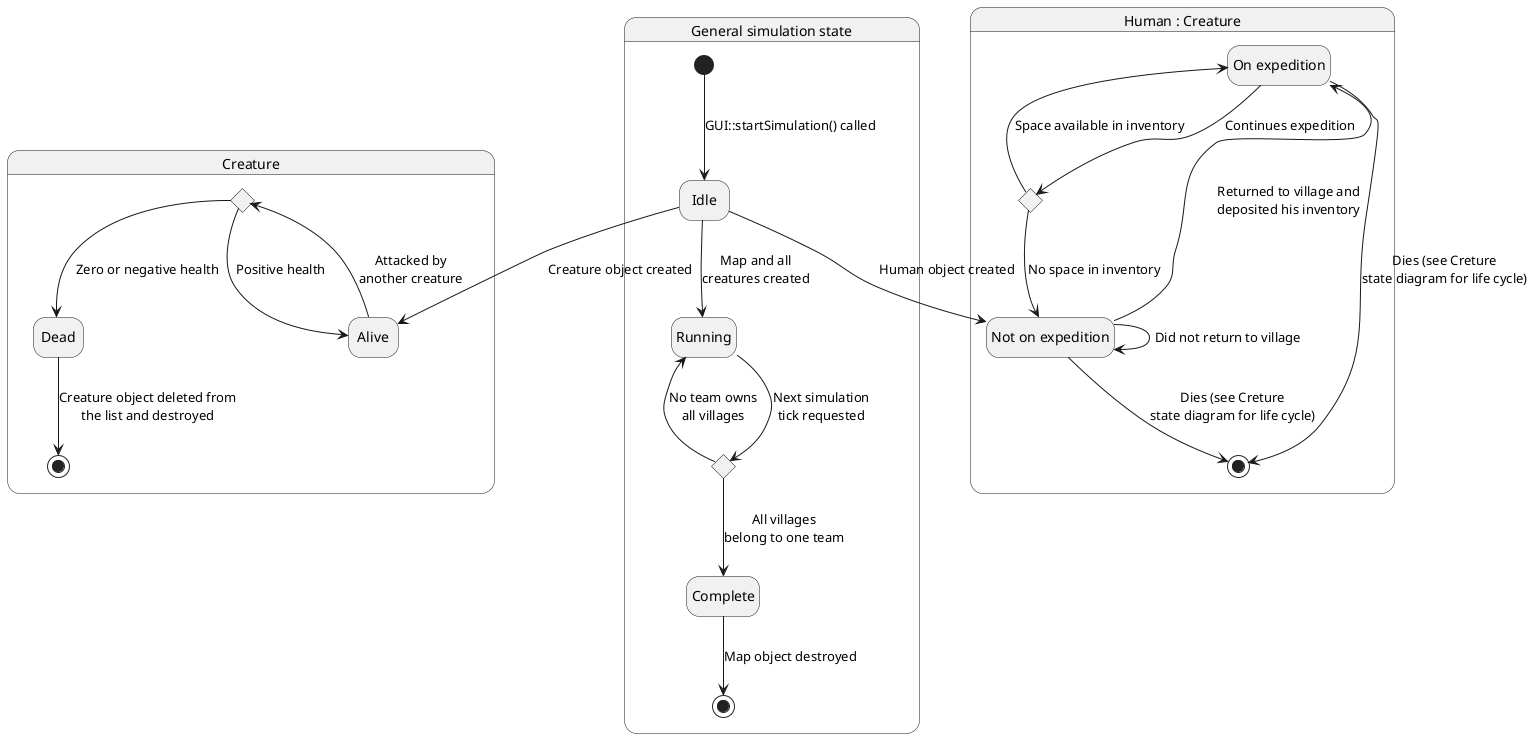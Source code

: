 @startuml
hide empty description
state "General simulation state" as genss {
    state nexttick <<choice>>
    [*] --> Idle: GUI::startSimulation() called
    Idle --> Running: Map and all\ncreatures created
    Running -> nexttick: Next simulation\ntick requested
    nexttick --> Running: No team owns\nall villages
    nexttick --> Complete: All villages\nbelong to one team
    Complete --> [*]: Map object destroyed
}

state Creature {
    state attacked <<choice>>
    Idle --> Alive: Creature object created
    Alive --> attacked: Attacked by\nanother creature
    attacked --> Alive: Positive health
    attacked --> Dead: Zero or negative health
    Dead --> [*]: Creature object deleted from\nthe list and destroyed
}

state "Human : Creature" as Human {
    state "On expedition" as onexp
    state "Not on expedition" as nonexp
    state contexp <<choice>>
    Idle --> nonexp: Human object created
    nonexp --> nonexp: Did not return to village
    nonexp --> onexp: Returned to village and\ndeposited his inventory
    onexp --> contexp: Continues expedition
    contexp --> onexp: Space available in inventory
    contexp --> nonexp: No space in inventory
    onexp --> [*]: Dies (see Creture\nstate diagram for life cycle)
    nonexp --> [*]: Dies (see Creture\nstate diagram for life cycle)
}
@enduml
